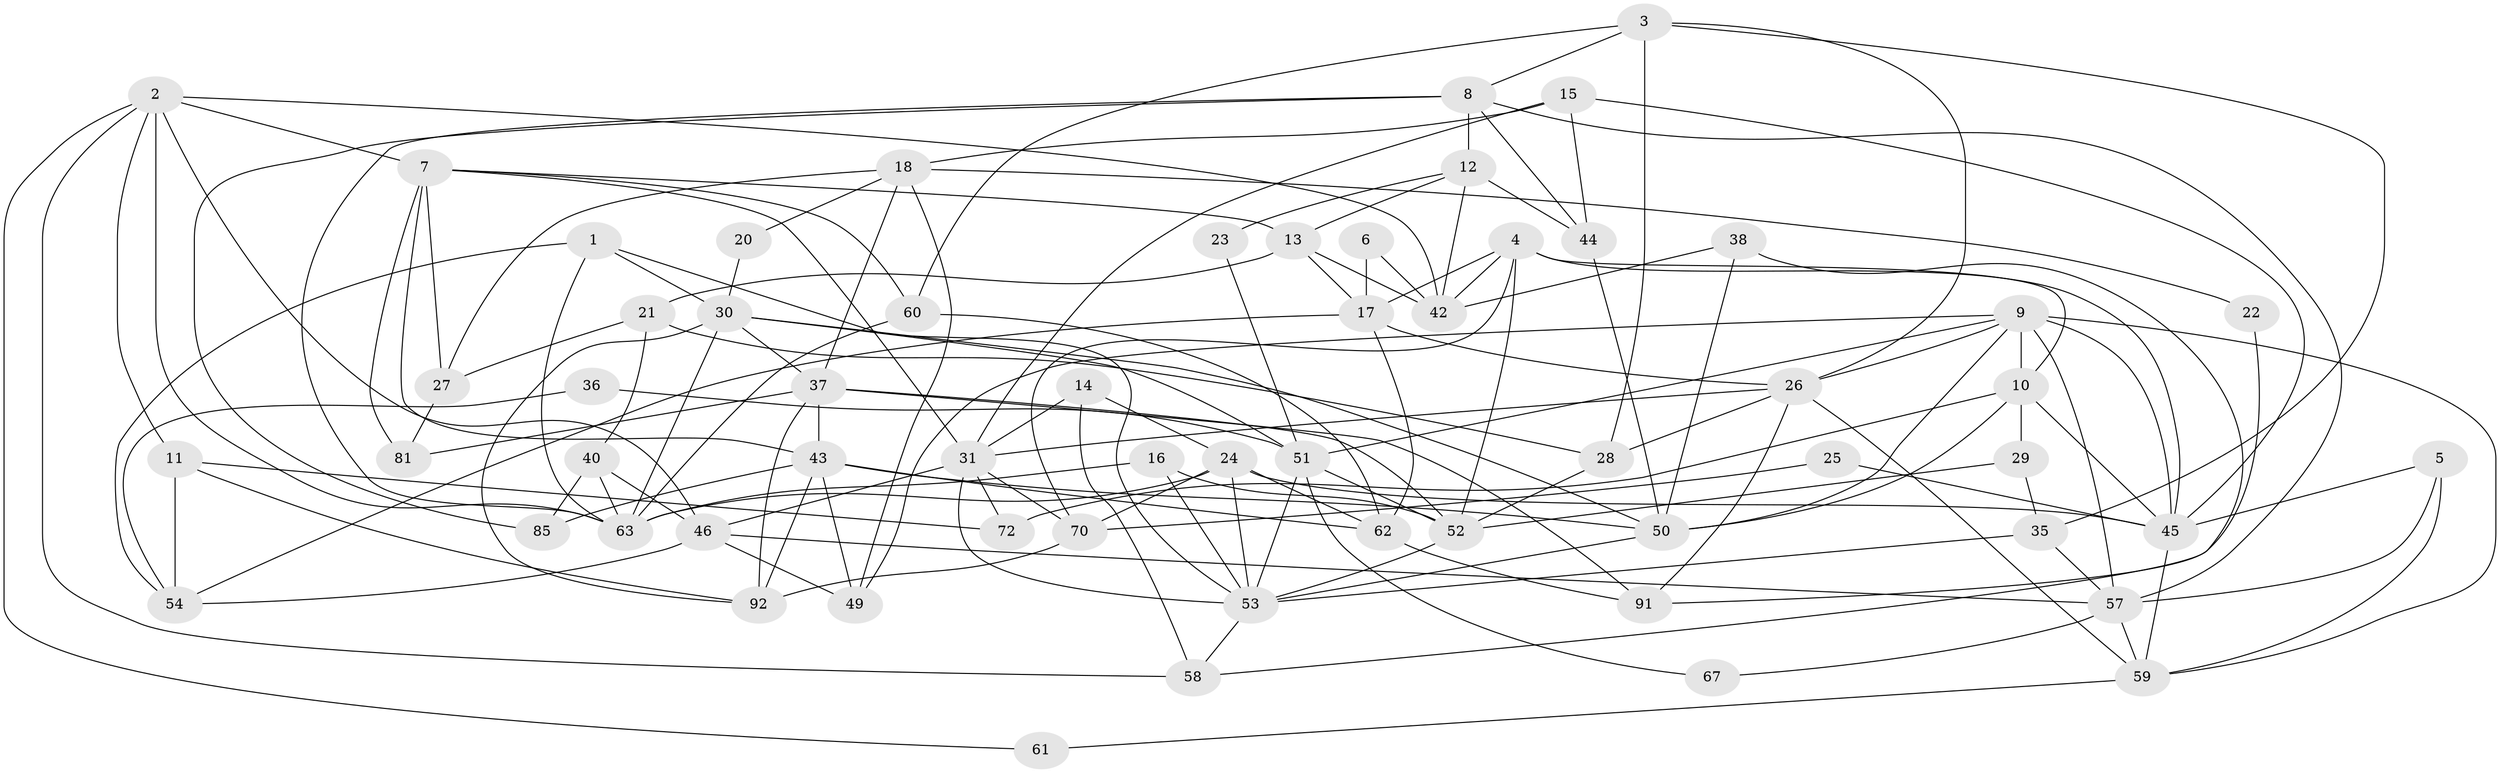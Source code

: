 // original degree distribution, {4: 0.2826086956521739, 5: 0.17391304347826086, 3: 0.2391304347826087, 6: 0.14130434782608695, 2: 0.14130434782608695, 7: 0.021739130434782608}
// Generated by graph-tools (version 1.1) at 2025/42/03/06/25 10:42:00]
// undirected, 60 vertices, 146 edges
graph export_dot {
graph [start="1"]
  node [color=gray90,style=filled];
  1;
  2 [super="+56"];
  3 [super="+82"];
  4 [super="+66"];
  5;
  6;
  7 [super="+41"];
  8 [super="+75"];
  9 [super="+19"];
  10 [super="+39"];
  11 [super="+64"];
  12 [super="+34"];
  13;
  14;
  15 [super="+74"];
  16;
  17 [super="+84"];
  18 [super="+69"];
  20;
  21 [super="+32"];
  22;
  23;
  24 [super="+33"];
  25;
  26 [super="+48"];
  27;
  28;
  29 [super="+77"];
  30 [super="+80"];
  31 [super="+68"];
  35;
  36;
  37 [super="+83"];
  38 [super="+65"];
  40;
  42;
  43 [super="+55"];
  44;
  45 [super="+47"];
  46 [super="+87"];
  49;
  50 [super="+71"];
  51 [super="+78"];
  52 [super="+79"];
  53 [super="+90"];
  54 [super="+76"];
  57 [super="+73"];
  58;
  59 [super="+86"];
  60;
  61;
  62;
  63 [super="+89"];
  67;
  70 [super="+88"];
  72;
  81;
  85;
  91;
  92;
  1 -- 54;
  1 -- 53;
  1 -- 63;
  1 -- 30;
  2 -- 42;
  2 -- 46;
  2 -- 61;
  2 -- 63;
  2 -- 11;
  2 -- 58;
  2 -- 7;
  3 -- 35;
  3 -- 8;
  3 -- 28;
  3 -- 60;
  3 -- 26;
  4 -- 45;
  4 -- 42;
  4 -- 10;
  4 -- 70;
  4 -- 52;
  4 -- 17;
  5 -- 57;
  5 -- 59;
  5 -- 45;
  6 -- 42;
  6 -- 17 [weight=2];
  7 -- 13;
  7 -- 60;
  7 -- 81;
  7 -- 27;
  7 -- 43;
  7 -- 31;
  8 -- 85 [weight=2];
  8 -- 57;
  8 -- 12;
  8 -- 63;
  8 -- 44;
  9 -- 51;
  9 -- 59;
  9 -- 45 [weight=2];
  9 -- 10;
  9 -- 50;
  9 -- 49;
  9 -- 26;
  9 -- 57 [weight=2];
  10 -- 29;
  10 -- 72;
  10 -- 45;
  10 -- 50;
  11 -- 54;
  11 -- 92;
  11 -- 72;
  12 -- 23 [weight=2];
  12 -- 42;
  12 -- 13;
  12 -- 44;
  13 -- 21;
  13 -- 42;
  13 -- 17;
  14 -- 31;
  14 -- 58;
  14 -- 24;
  15 -- 18;
  15 -- 31;
  15 -- 45;
  15 -- 44;
  16 -- 63;
  16 -- 53;
  16 -- 52;
  17 -- 54;
  17 -- 26;
  17 -- 62;
  18 -- 27;
  18 -- 20;
  18 -- 22;
  18 -- 49;
  18 -- 37;
  20 -- 30;
  21 -- 28;
  21 -- 27 [weight=2];
  21 -- 40;
  22 -- 91;
  23 -- 51;
  24 -- 45;
  24 -- 53;
  24 -- 70;
  24 -- 62;
  24 -- 63;
  25 -- 45;
  25 -- 70;
  26 -- 59;
  26 -- 91;
  26 -- 28;
  26 -- 31;
  27 -- 81;
  28 -- 52;
  29 -- 35;
  29 -- 52;
  30 -- 92;
  30 -- 63;
  30 -- 37;
  30 -- 50;
  30 -- 51;
  31 -- 72;
  31 -- 53;
  31 -- 70;
  31 -- 46;
  35 -- 53;
  35 -- 57;
  36 -- 51;
  36 -- 54;
  37 -- 52;
  37 -- 81;
  37 -- 92;
  37 -- 91;
  37 -- 43;
  38 -- 58;
  38 -- 42;
  38 -- 50;
  40 -- 46;
  40 -- 85;
  40 -- 63;
  43 -- 92;
  43 -- 49;
  43 -- 50;
  43 -- 85;
  43 -- 62;
  44 -- 50;
  45 -- 59;
  46 -- 49;
  46 -- 57;
  46 -- 54;
  50 -- 53;
  51 -- 52;
  51 -- 67;
  51 -- 53;
  52 -- 53;
  53 -- 58;
  57 -- 67;
  57 -- 59;
  59 -- 61;
  60 -- 62;
  60 -- 63;
  62 -- 91;
  70 -- 92;
}
